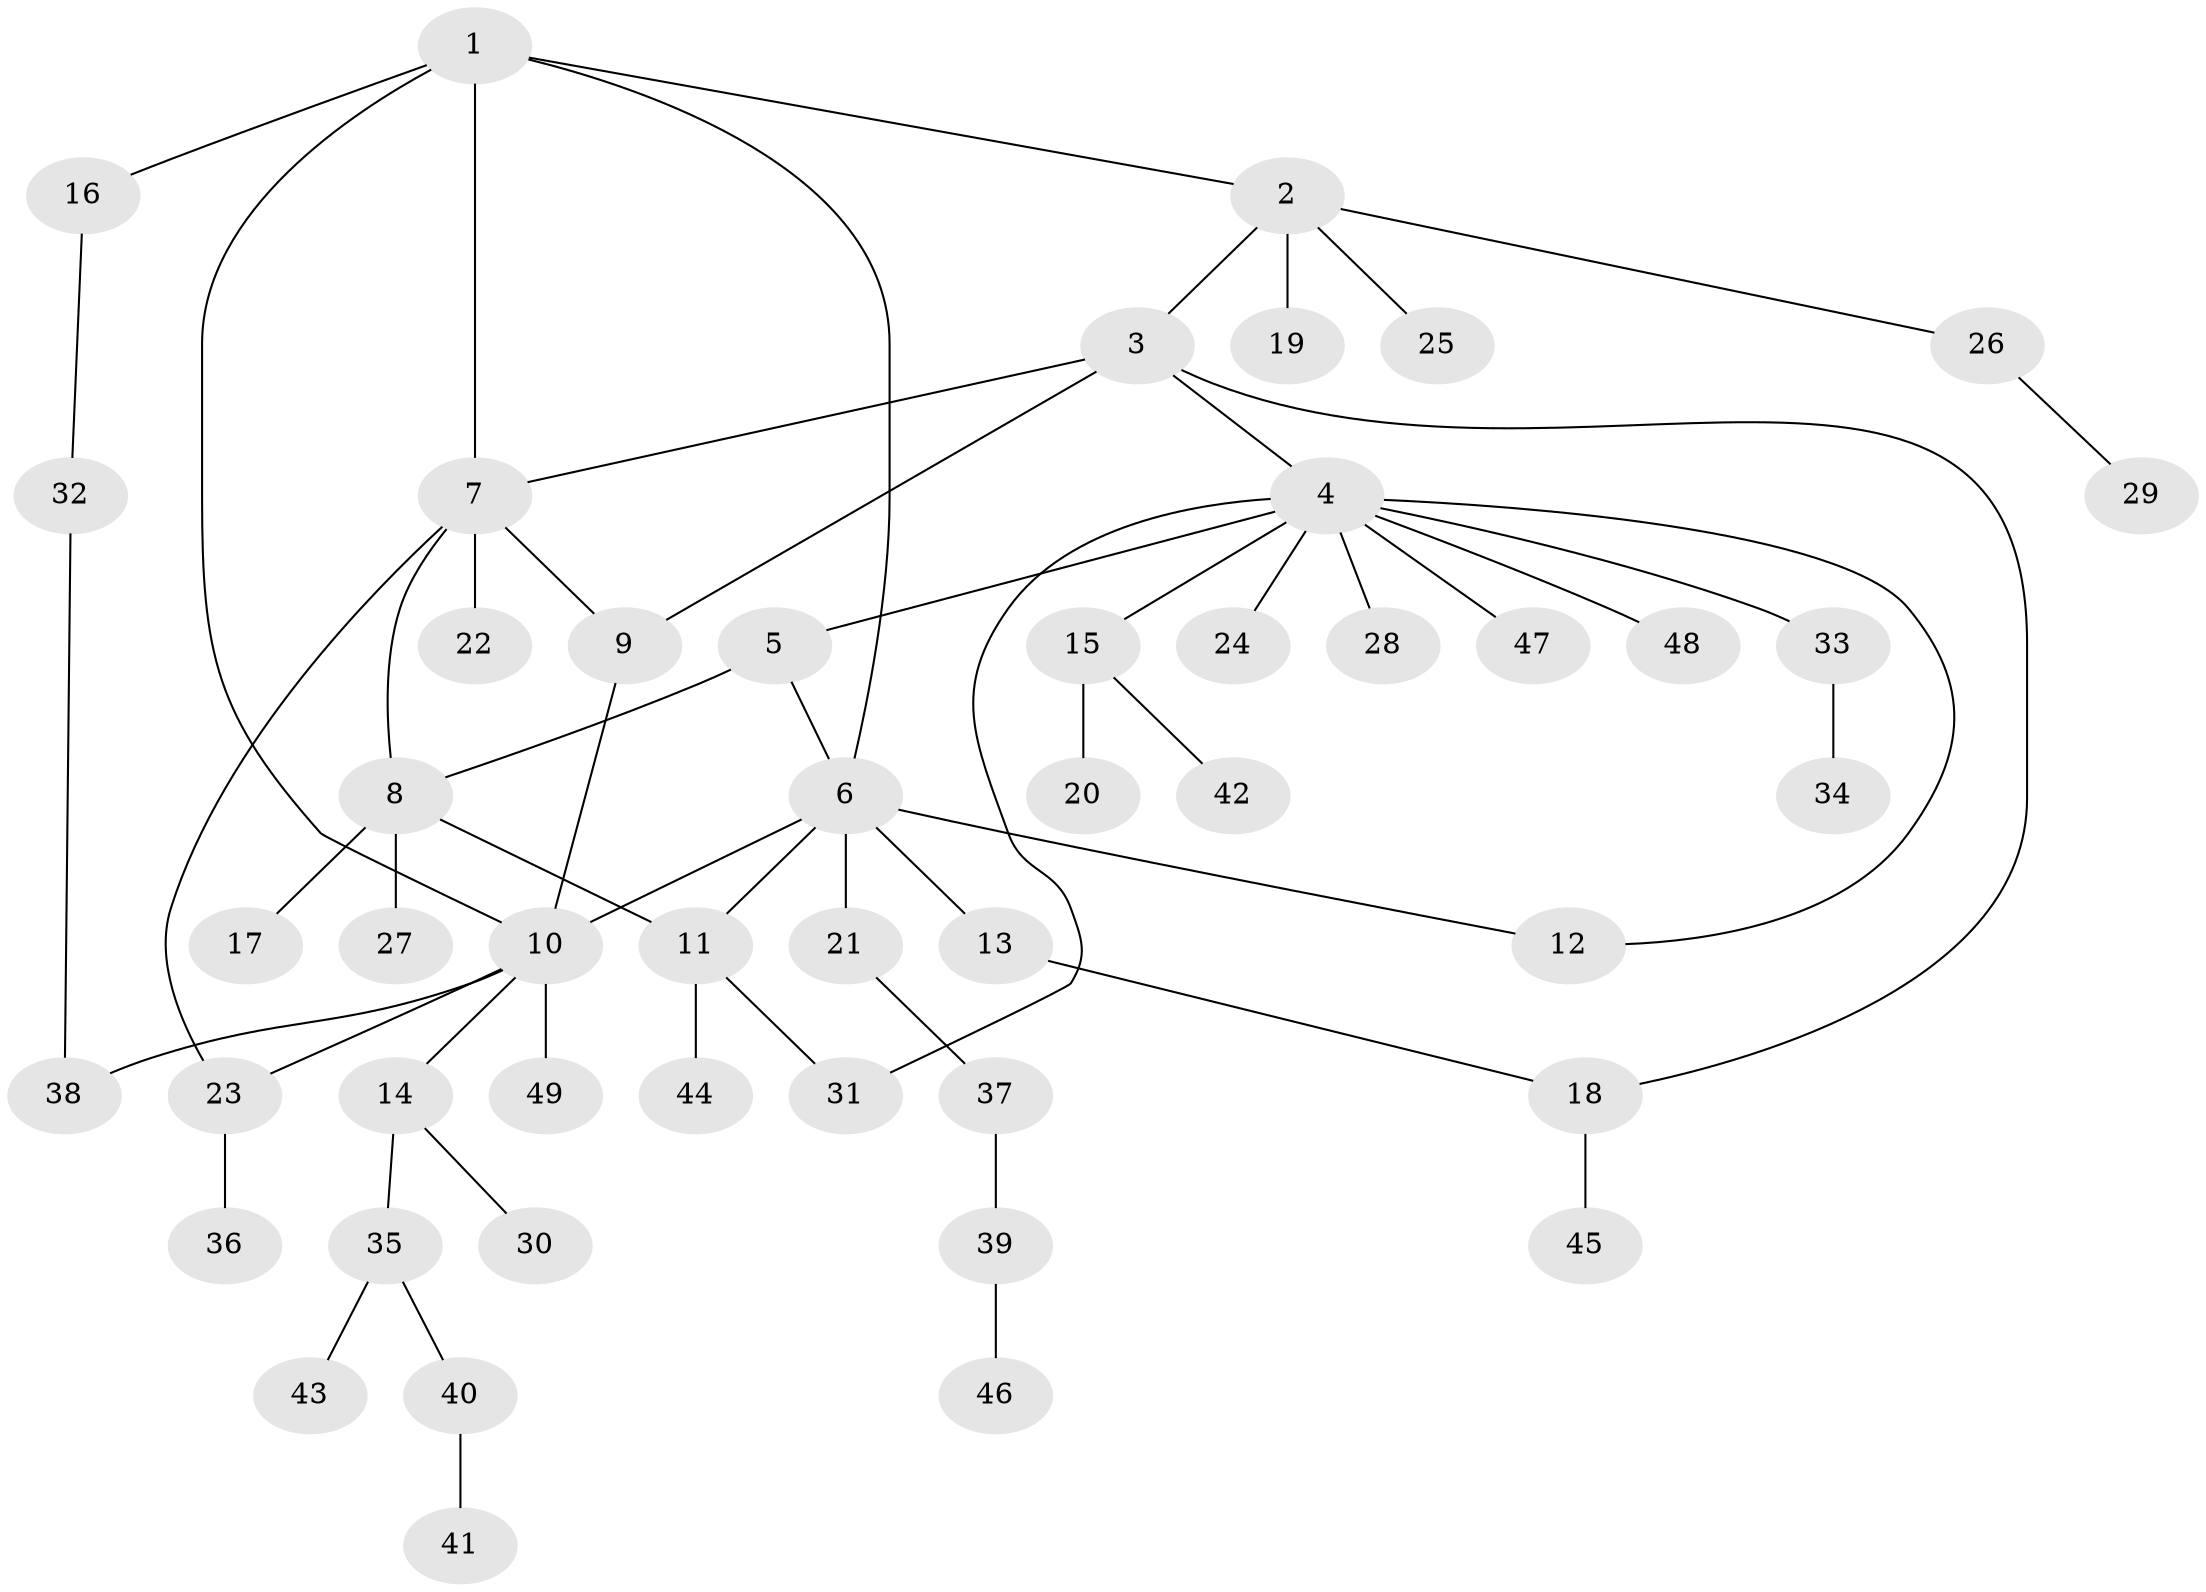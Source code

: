 // coarse degree distribution, {4: 0.034482758620689655, 5: 0.10344827586206896, 9: 0.06896551724137931, 2: 0.27586206896551724, 1: 0.4827586206896552, 3: 0.034482758620689655}
// Generated by graph-tools (version 1.1) at 2025/58/03/04/25 21:58:54]
// undirected, 49 vertices, 60 edges
graph export_dot {
graph [start="1"]
  node [color=gray90,style=filled];
  1;
  2;
  3;
  4;
  5;
  6;
  7;
  8;
  9;
  10;
  11;
  12;
  13;
  14;
  15;
  16;
  17;
  18;
  19;
  20;
  21;
  22;
  23;
  24;
  25;
  26;
  27;
  28;
  29;
  30;
  31;
  32;
  33;
  34;
  35;
  36;
  37;
  38;
  39;
  40;
  41;
  42;
  43;
  44;
  45;
  46;
  47;
  48;
  49;
  1 -- 2;
  1 -- 6;
  1 -- 7;
  1 -- 10;
  1 -- 16;
  2 -- 3;
  2 -- 19;
  2 -- 25;
  2 -- 26;
  3 -- 4;
  3 -- 7;
  3 -- 9;
  3 -- 18;
  4 -- 5;
  4 -- 12;
  4 -- 15;
  4 -- 24;
  4 -- 28;
  4 -- 31;
  4 -- 33;
  4 -- 47;
  4 -- 48;
  5 -- 6;
  5 -- 8;
  6 -- 10;
  6 -- 11;
  6 -- 12;
  6 -- 13;
  6 -- 21;
  7 -- 8;
  7 -- 9;
  7 -- 22;
  7 -- 23;
  8 -- 11;
  8 -- 17;
  8 -- 27;
  9 -- 10;
  10 -- 14;
  10 -- 23;
  10 -- 38;
  10 -- 49;
  11 -- 31;
  11 -- 44;
  13 -- 18;
  14 -- 30;
  14 -- 35;
  15 -- 20;
  15 -- 42;
  16 -- 32;
  18 -- 45;
  21 -- 37;
  23 -- 36;
  26 -- 29;
  32 -- 38;
  33 -- 34;
  35 -- 40;
  35 -- 43;
  37 -- 39;
  39 -- 46;
  40 -- 41;
}
